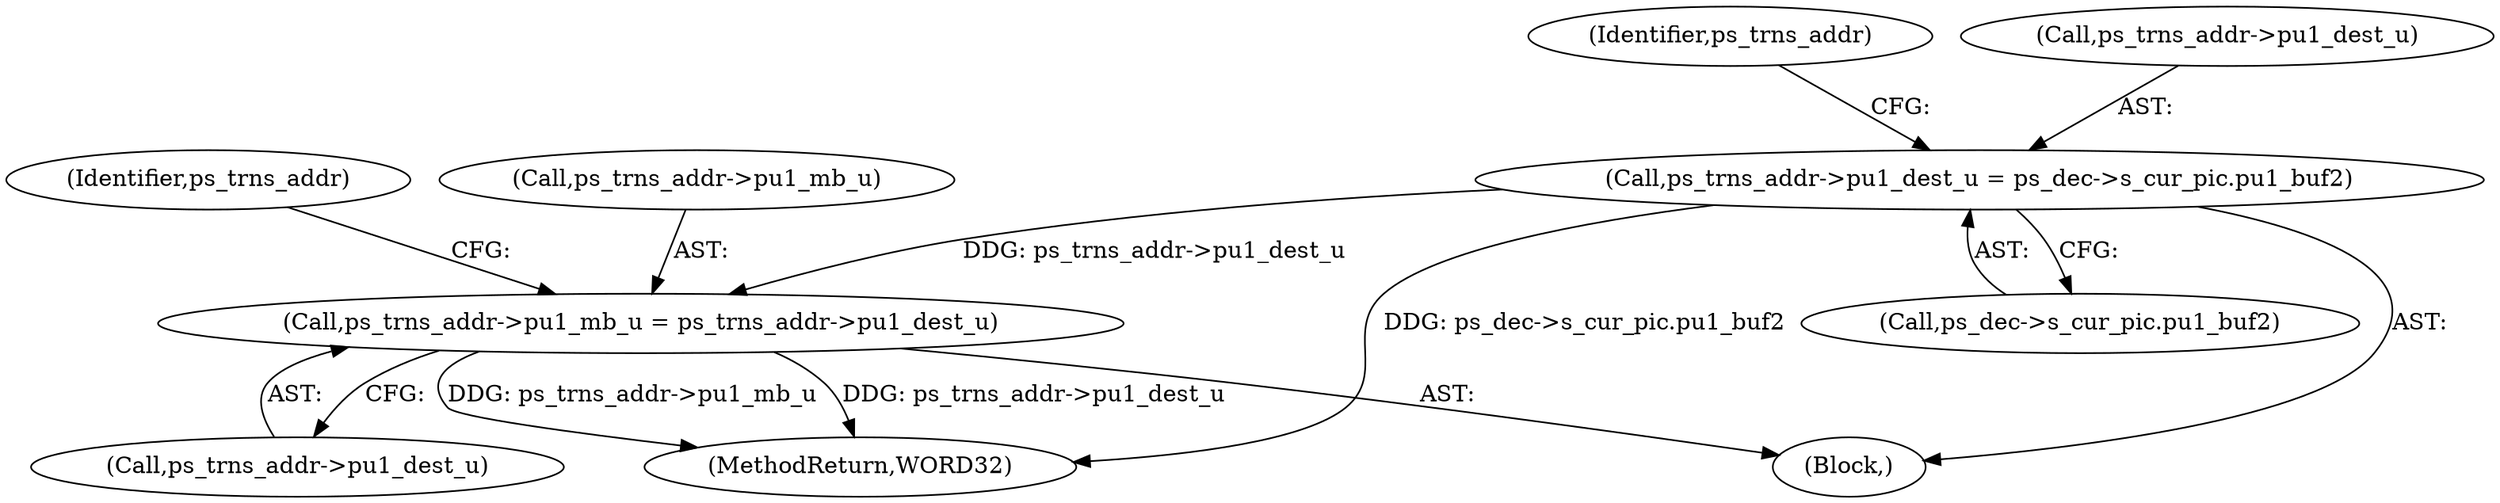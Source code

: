 digraph "0_Android_494561291a503840f385fbcd11d9bc5f4dc502b8_2@pointer" {
"1002227" [label="(Call,ps_trns_addr->pu1_dest_u = ps_dec->s_cur_pic.pu1_buf2)"];
"1002252" [label="(Call,ps_trns_addr->pu1_mb_u = ps_trns_addr->pu1_dest_u)"];
"1002227" [label="(Call,ps_trns_addr->pu1_dest_u = ps_dec->s_cur_pic.pu1_buf2)"];
"1002231" [label="(Call,ps_dec->s_cur_pic.pu1_buf2)"];
"1002253" [label="(Call,ps_trns_addr->pu1_mb_u)"];
"1002256" [label="(Call,ps_trns_addr->pu1_dest_u)"];
"1002238" [label="(Identifier,ps_trns_addr)"];
"1002252" [label="(Call,ps_trns_addr->pu1_mb_u = ps_trns_addr->pu1_dest_u)"];
"1002228" [label="(Call,ps_trns_addr->pu1_dest_u)"];
"1002170" [label="(Block,)"];
"1002261" [label="(Identifier,ps_trns_addr)"];
"1002619" [label="(MethodReturn,WORD32)"];
"1002227" -> "1002170"  [label="AST: "];
"1002227" -> "1002231"  [label="CFG: "];
"1002228" -> "1002227"  [label="AST: "];
"1002231" -> "1002227"  [label="AST: "];
"1002238" -> "1002227"  [label="CFG: "];
"1002227" -> "1002619"  [label="DDG: ps_dec->s_cur_pic.pu1_buf2"];
"1002227" -> "1002252"  [label="DDG: ps_trns_addr->pu1_dest_u"];
"1002252" -> "1002170"  [label="AST: "];
"1002252" -> "1002256"  [label="CFG: "];
"1002253" -> "1002252"  [label="AST: "];
"1002256" -> "1002252"  [label="AST: "];
"1002261" -> "1002252"  [label="CFG: "];
"1002252" -> "1002619"  [label="DDG: ps_trns_addr->pu1_dest_u"];
"1002252" -> "1002619"  [label="DDG: ps_trns_addr->pu1_mb_u"];
}
